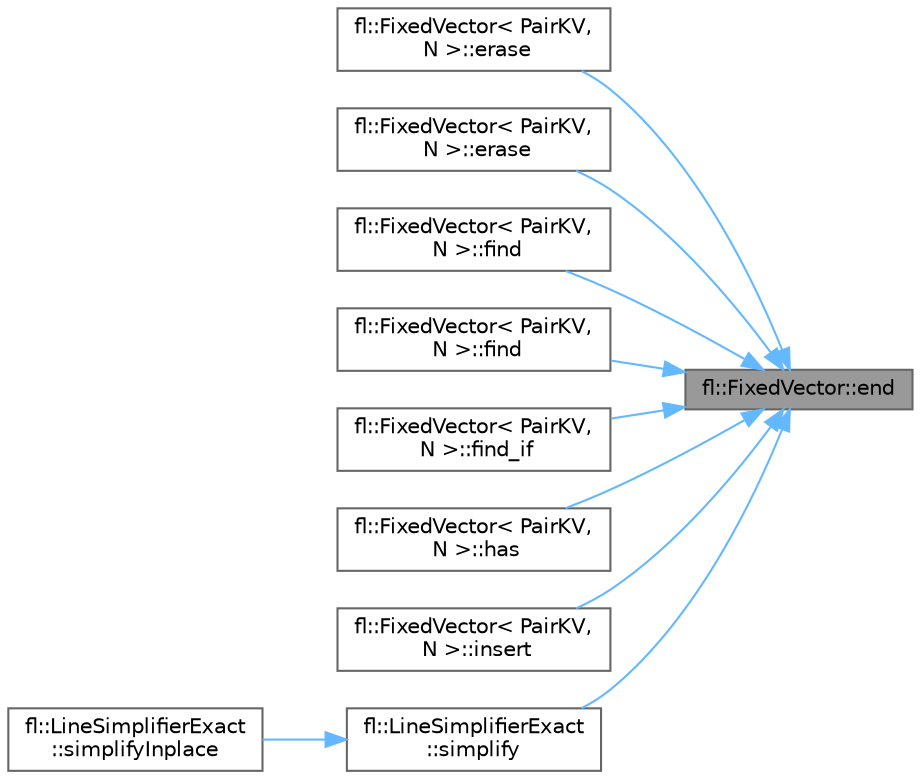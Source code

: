 digraph "fl::FixedVector::end"
{
 // INTERACTIVE_SVG=YES
 // LATEX_PDF_SIZE
  bgcolor="transparent";
  edge [fontname=Helvetica,fontsize=10,labelfontname=Helvetica,labelfontsize=10];
  node [fontname=Helvetica,fontsize=10,shape=box,height=0.2,width=0.4];
  rankdir="RL";
  Node1 [id="Node000001",label="fl::FixedVector::end",height=0.2,width=0.4,color="gray40", fillcolor="grey60", style="filled", fontcolor="black",tooltip=" "];
  Node1 -> Node2 [id="edge1_Node000001_Node000002",dir="back",color="steelblue1",style="solid",tooltip=" "];
  Node2 [id="Node000002",label="fl::FixedVector\< PairKV,\l N \>::erase",height=0.2,width=0.4,color="grey40", fillcolor="white", style="filled",URL="$d3/d73/classfl_1_1_fixed_vector_a9c810e60da5a65bd52f663481e3448f8.html#a9c810e60da5a65bd52f663481e3448f8",tooltip=" "];
  Node1 -> Node3 [id="edge2_Node000001_Node000003",dir="back",color="steelblue1",style="solid",tooltip=" "];
  Node3 [id="Node000003",label="fl::FixedVector\< PairKV,\l N \>::erase",height=0.2,width=0.4,color="grey40", fillcolor="white", style="filled",URL="$d3/d73/classfl_1_1_fixed_vector_ad6ba1f77947ca05fd915d93998d4101c.html#ad6ba1f77947ca05fd915d93998d4101c",tooltip=" "];
  Node1 -> Node4 [id="edge3_Node000001_Node000004",dir="back",color="steelblue1",style="solid",tooltip=" "];
  Node4 [id="Node000004",label="fl::FixedVector\< PairKV,\l N \>::find",height=0.2,width=0.4,color="grey40", fillcolor="white", style="filled",URL="$d3/d73/classfl_1_1_fixed_vector_ae27c19abd3cc3e8c6d78b9b42085918c.html#ae27c19abd3cc3e8c6d78b9b42085918c",tooltip=" "];
  Node1 -> Node5 [id="edge4_Node000001_Node000005",dir="back",color="steelblue1",style="solid",tooltip=" "];
  Node5 [id="Node000005",label="fl::FixedVector\< PairKV,\l N \>::find",height=0.2,width=0.4,color="grey40", fillcolor="white", style="filled",URL="$d3/d73/classfl_1_1_fixed_vector_a828af7b40780d72c46fdd71237f5d9ec.html#a828af7b40780d72c46fdd71237f5d9ec",tooltip=" "];
  Node1 -> Node6 [id="edge5_Node000001_Node000006",dir="back",color="steelblue1",style="solid",tooltip=" "];
  Node6 [id="Node000006",label="fl::FixedVector\< PairKV,\l N \>::find_if",height=0.2,width=0.4,color="grey40", fillcolor="white", style="filled",URL="$d3/d73/classfl_1_1_fixed_vector_a18f2e8f0e51b9c488721f238dba5bb96.html#a18f2e8f0e51b9c488721f238dba5bb96",tooltip=" "];
  Node1 -> Node7 [id="edge6_Node000001_Node000007",dir="back",color="steelblue1",style="solid",tooltip=" "];
  Node7 [id="Node000007",label="fl::FixedVector\< PairKV,\l N \>::has",height=0.2,width=0.4,color="grey40", fillcolor="white", style="filled",URL="$d3/d73/classfl_1_1_fixed_vector_a852557bd96bddce07ddfcb63ba9bb52c.html#a852557bd96bddce07ddfcb63ba9bb52c",tooltip=" "];
  Node1 -> Node8 [id="edge7_Node000001_Node000008",dir="back",color="steelblue1",style="solid",tooltip=" "];
  Node8 [id="Node000008",label="fl::FixedVector\< PairKV,\l N \>::insert",height=0.2,width=0.4,color="grey40", fillcolor="white", style="filled",URL="$d3/d73/classfl_1_1_fixed_vector_ae111712adb74af448c39d9c6d6a1fafa.html#ae111712adb74af448c39d9c6d6a1fafa",tooltip=" "];
  Node1 -> Node9 [id="edge8_Node000001_Node000009",dir="back",color="steelblue1",style="solid",tooltip=" "];
  Node9 [id="Node000009",label="fl::LineSimplifierExact\l::simplify",height=0.2,width=0.4,color="grey40", fillcolor="white", style="filled",URL="$d5/d32/classfl_1_1_line_simplifier_exact_abe0036297edb6a0641c42943d7c2ab57.html#abe0036297edb6a0641c42943d7c2ab57",tooltip=" "];
  Node9 -> Node10 [id="edge9_Node000009_Node000010",dir="back",color="steelblue1",style="solid",tooltip=" "];
  Node10 [id="Node000010",label="fl::LineSimplifierExact\l::simplifyInplace",height=0.2,width=0.4,color="grey40", fillcolor="white", style="filled",URL="$d5/d32/classfl_1_1_line_simplifier_exact_a3a4114a5aebc06310711d2fcc2643d67.html#a3a4114a5aebc06310711d2fcc2643d67",tooltip=" "];
}
